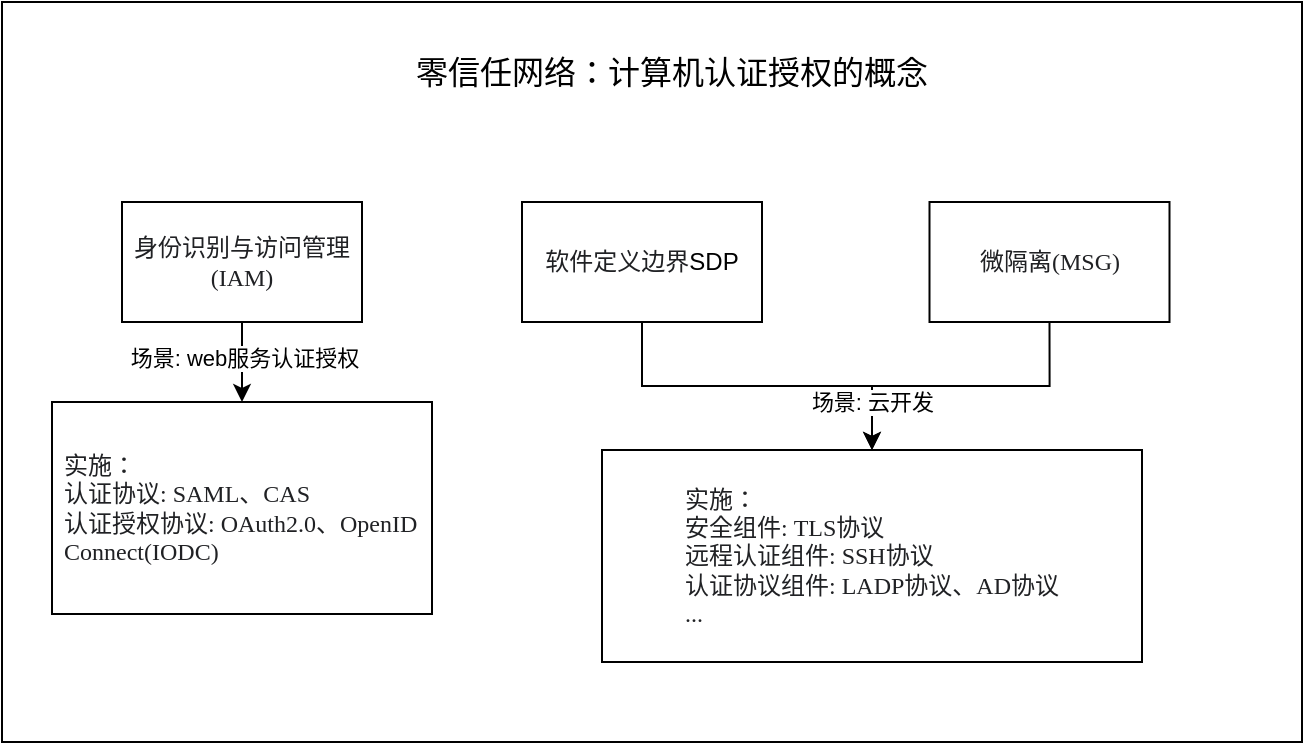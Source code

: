 <mxfile version="24.6.2" type="github">
  <diagram name="第 1 页" id="OO63edVG9dswbnCEk5Ap">
    <mxGraphModel dx="853" dy="519" grid="1" gridSize="10" guides="1" tooltips="1" connect="1" arrows="1" fold="1" page="1" pageScale="1" pageWidth="1169" pageHeight="827" math="0" shadow="0">
      <root>
        <mxCell id="0" />
        <mxCell id="1" parent="0" />
        <mxCell id="ZVcZQPWD4RDJLYESJRYW-1" value="" style="rounded=0;whiteSpace=wrap;html=1;" vertex="1" parent="1">
          <mxGeometry x="160" y="130" width="650" height="370" as="geometry" />
        </mxCell>
        <mxCell id="ZVcZQPWD4RDJLYESJRYW-2" value="&lt;font style=&quot;font-size: 16px;&quot;&gt;零信任网络：计算机认证授权的概念&lt;/font&gt;" style="text;html=1;align=center;verticalAlign=middle;whiteSpace=wrap;rounded=0;" vertex="1" parent="1">
          <mxGeometry x="366.25" y="150" width="257.5" height="30" as="geometry" />
        </mxCell>
        <mxCell id="ZVcZQPWD4RDJLYESJRYW-7" style="edgeStyle=orthogonalEdgeStyle;rounded=0;orthogonalLoop=1;jettySize=auto;html=1;exitX=0.5;exitY=1;exitDx=0;exitDy=0;entryX=0.5;entryY=0;entryDx=0;entryDy=0;" edge="1" parent="1" source="ZVcZQPWD4RDJLYESJRYW-3" target="ZVcZQPWD4RDJLYESJRYW-6">
          <mxGeometry relative="1" as="geometry" />
        </mxCell>
        <mxCell id="ZVcZQPWD4RDJLYESJRYW-3" value="&lt;font style=&quot;font-size: 12px;&quot;&gt;&lt;span style=&quot;caret-color: rgb(32, 33, 36); color: rgb(32, 33, 36); font-family: &amp;quot;JetBrains Mono&amp;quot;, &amp;quot;Fira Code&amp;quot;, &amp;quot;Cascadia Code&amp;quot;, Menlo, &amp;quot;Ubuntu Mono&amp;quot;, Consolas, HYZhengYuan; orphans: 4; text-align: left; white-space-collapse: preserve; background-color: rgb(255, 255, 255);&quot;&gt;软件定义边界&lt;/span&gt;SDP&lt;/font&gt;" style="rounded=0;whiteSpace=wrap;html=1;" vertex="1" parent="1">
          <mxGeometry x="420" y="230" width="120" height="60" as="geometry" />
        </mxCell>
        <mxCell id="ZVcZQPWD4RDJLYESJRYW-11" style="edgeStyle=orthogonalEdgeStyle;rounded=0;orthogonalLoop=1;jettySize=auto;html=1;exitX=0.5;exitY=1;exitDx=0;exitDy=0;" edge="1" parent="1" source="ZVcZQPWD4RDJLYESJRYW-4" target="ZVcZQPWD4RDJLYESJRYW-10">
          <mxGeometry relative="1" as="geometry" />
        </mxCell>
        <mxCell id="ZVcZQPWD4RDJLYESJRYW-12" value="场景: web服务认证授权" style="edgeLabel;html=1;align=center;verticalAlign=middle;resizable=0;points=[];" vertex="1" connectable="0" parent="ZVcZQPWD4RDJLYESJRYW-11">
          <mxGeometry x="-0.1" y="1" relative="1" as="geometry">
            <mxPoint as="offset" />
          </mxGeometry>
        </mxCell>
        <mxCell id="ZVcZQPWD4RDJLYESJRYW-4" value="&lt;span style=&quot;caret-color: rgb(32, 33, 36); color: rgb(32, 33, 36); font-family: &amp;quot;JetBrains Mono&amp;quot;, &amp;quot;Fira Code&amp;quot;, &amp;quot;Cascadia Code&amp;quot;, Menlo, &amp;quot;Ubuntu Mono&amp;quot;, Consolas, HYZhengYuan; orphans: 4; text-align: left; white-space-collapse: preserve; background-color: rgb(255, 255, 255);&quot;&gt;&lt;font style=&quot;font-size: 12px;&quot;&gt;身份识别与访问管理(IAM)&lt;/font&gt;&lt;/span&gt;" style="rounded=0;whiteSpace=wrap;html=1;" vertex="1" parent="1">
          <mxGeometry x="220" y="230" width="120" height="60" as="geometry" />
        </mxCell>
        <mxCell id="ZVcZQPWD4RDJLYESJRYW-8" style="edgeStyle=orthogonalEdgeStyle;rounded=0;orthogonalLoop=1;jettySize=auto;html=1;exitX=0.5;exitY=1;exitDx=0;exitDy=0;" edge="1" parent="1" source="ZVcZQPWD4RDJLYESJRYW-5" target="ZVcZQPWD4RDJLYESJRYW-6">
          <mxGeometry relative="1" as="geometry" />
        </mxCell>
        <mxCell id="ZVcZQPWD4RDJLYESJRYW-9" value="场景: 云开发" style="edgeLabel;html=1;align=center;verticalAlign=middle;resizable=0;points=[];" vertex="1" connectable="0" parent="ZVcZQPWD4RDJLYESJRYW-8">
          <mxGeometry x="0.804" y="-1" relative="1" as="geometry">
            <mxPoint x="1" y="-9" as="offset" />
          </mxGeometry>
        </mxCell>
        <mxCell id="ZVcZQPWD4RDJLYESJRYW-5" value="&lt;span style=&quot;caret-color: rgb(32, 33, 36); color: rgb(32, 33, 36); font-family: &amp;quot;JetBrains Mono&amp;quot;, &amp;quot;Fira Code&amp;quot;, &amp;quot;Cascadia Code&amp;quot;, Menlo, &amp;quot;Ubuntu Mono&amp;quot;, Consolas, HYZhengYuan; orphans: 4; text-align: left; white-space-collapse: preserve; background-color: rgb(255, 255, 255);&quot;&gt;&lt;font style=&quot;font-size: 12px;&quot;&gt;微隔离(MSG)&lt;/font&gt;&lt;/span&gt;" style="rounded=0;whiteSpace=wrap;html=1;" vertex="1" parent="1">
          <mxGeometry x="623.75" y="230" width="120" height="60" as="geometry" />
        </mxCell>
        <mxCell id="ZVcZQPWD4RDJLYESJRYW-6" value="&lt;div style=&quot;orphans: 4; text-align: left;&quot;&gt;&lt;font face=&quot;JetBrains Mono, Fira Code, Cascadia Code, Menlo, Ubuntu Mono, Consolas, HYZhengYuan&quot; color=&quot;#202124&quot;&gt;&lt;span style=&quot;caret-color: rgb(32, 33, 36); white-space-collapse: preserve; background-color: rgb(255, 255, 255);&quot;&gt;实施：&lt;br/&gt;安全组件: TLS协议&lt;br&gt;远程认证组件: SSH协议&lt;br&gt;认证协议组件: LADP协议、AD协议&lt;br/&gt;...&lt;/span&gt;&lt;/font&gt;&lt;/div&gt;" style="rounded=0;whiteSpace=wrap;html=1;" vertex="1" parent="1">
          <mxGeometry x="460" y="354" width="270" height="106" as="geometry" />
        </mxCell>
        <mxCell id="ZVcZQPWD4RDJLYESJRYW-10" value="&lt;div style=&quot;orphans: 4; text-align: left;&quot;&gt;&lt;font face=&quot;JetBrains Mono, Fira Code, Cascadia Code, Menlo, Ubuntu Mono, Consolas, HYZhengYuan&quot; color=&quot;#202124&quot;&gt;&lt;span style=&quot;caret-color: rgb(32, 33, 36); white-space-collapse: preserve; background-color: rgb(255, 255, 255);&quot;&gt;实施：&lt;br&gt;认证协议: SAML、CAS&lt;br/&gt;认证授权协议: OAuth2.0、OpenID Connect(IODC)&lt;/span&gt;&lt;/font&gt;&lt;/div&gt;" style="rounded=0;whiteSpace=wrap;html=1;spacingLeft=5;" vertex="1" parent="1">
          <mxGeometry x="185" y="330" width="190" height="106" as="geometry" />
        </mxCell>
      </root>
    </mxGraphModel>
  </diagram>
</mxfile>
